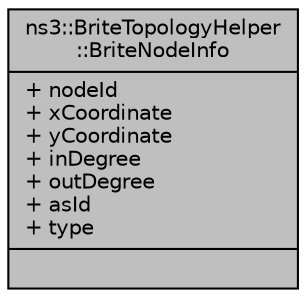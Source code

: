 digraph "ns3::BriteTopologyHelper::BriteNodeInfo"
{
  edge [fontname="Helvetica",fontsize="10",labelfontname="Helvetica",labelfontsize="10"];
  node [fontname="Helvetica",fontsize="10",shape=record];
  Node1 [label="{ns3::BriteTopologyHelper\l::BriteNodeInfo\n|+ nodeId\l+ xCoordinate\l+ yCoordinate\l+ inDegree\l+ outDegree\l+ asId\l+ type\l|}",height=0.2,width=0.4,color="black", fillcolor="grey75", style="filled", fontcolor="black"];
}
